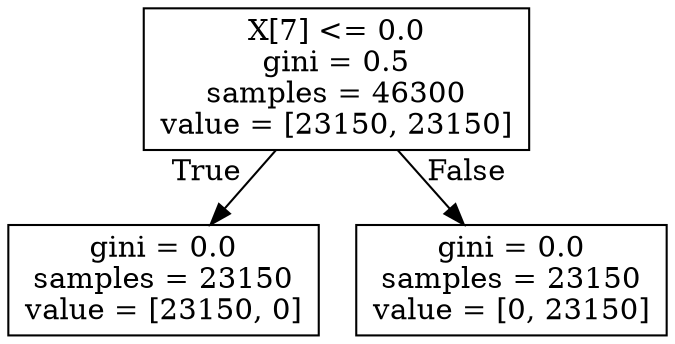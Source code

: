 digraph Tree {
node [shape=box] ;
0 [label="X[7] <= 0.0\ngini = 0.5\nsamples = 46300\nvalue = [23150, 23150]"] ;
1 [label="gini = 0.0\nsamples = 23150\nvalue = [23150, 0]"] ;
0 -> 1 [labeldistance=2.5, labelangle=45, headlabel="True"] ;
2 [label="gini = 0.0\nsamples = 23150\nvalue = [0, 23150]"] ;
0 -> 2 [labeldistance=2.5, labelangle=-45, headlabel="False"] ;
}
